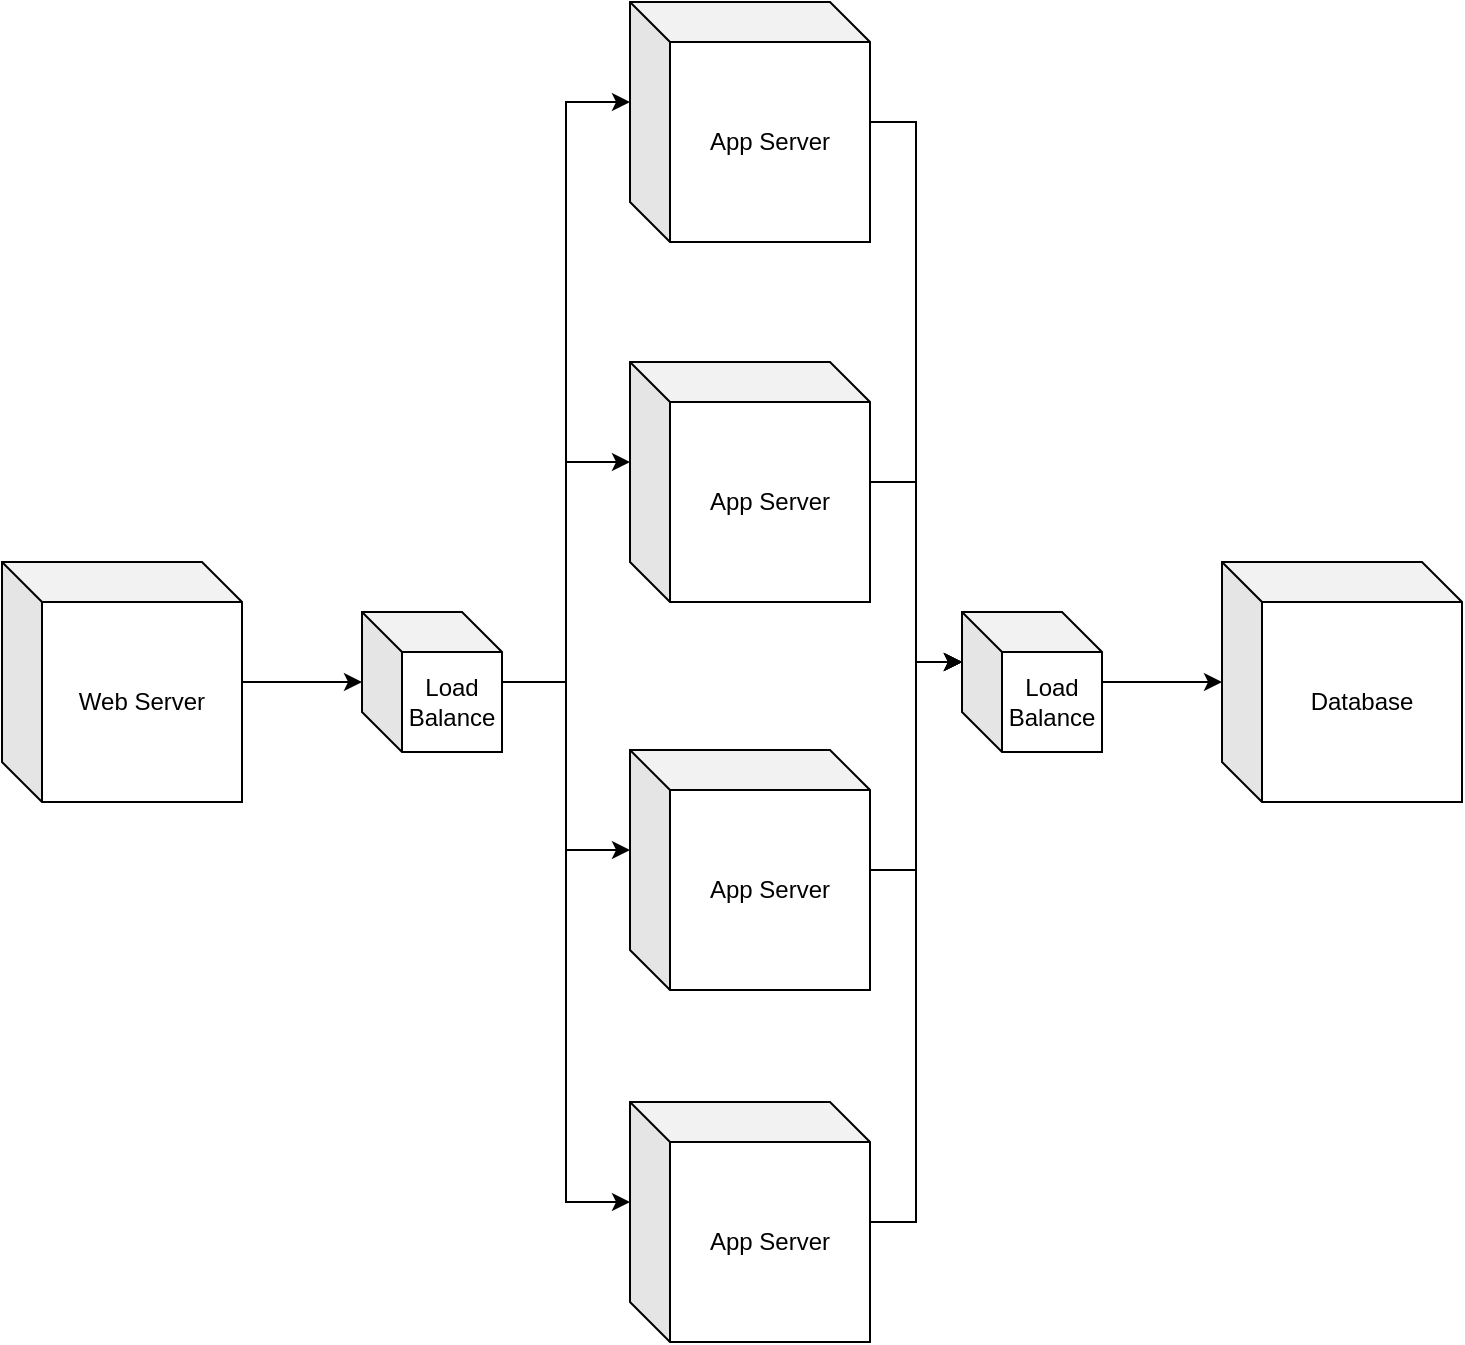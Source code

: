 <mxfile version="15.0.3" type="github">
  <diagram id="n6PqaNhDYnr1-6Xxcdv3" name="Page-1">
    <mxGraphModel dx="1678" dy="867" grid="1" gridSize="10" guides="1" tooltips="1" connect="1" arrows="1" fold="1" page="1" pageScale="1" pageWidth="827" pageHeight="1169" math="0" shadow="0">
      <root>
        <mxCell id="0" />
        <mxCell id="1" parent="0" />
        <mxCell id="KV7PwXe54blMwLH9JhB--26" style="edgeStyle=orthogonalEdgeStyle;rounded=0;orthogonalLoop=1;jettySize=auto;html=1;entryX=0;entryY=0;entryDx=0;entryDy=25;entryPerimeter=0;" edge="1" parent="1" source="KV7PwXe54blMwLH9JhB--7" target="KV7PwXe54blMwLH9JhB--22">
          <mxGeometry relative="1" as="geometry" />
        </mxCell>
        <mxCell id="KV7PwXe54blMwLH9JhB--7" value="App Server" style="shape=cube;whiteSpace=wrap;html=1;boundedLbl=1;backgroundOutline=1;darkOpacity=0.05;darkOpacity2=0.1;rotation=0;" vertex="1" parent="1">
          <mxGeometry x="354" y="90" width="120" height="120" as="geometry" />
        </mxCell>
        <mxCell id="KV7PwXe54blMwLH9JhB--25" style="edgeStyle=orthogonalEdgeStyle;rounded=0;orthogonalLoop=1;jettySize=auto;html=1;entryX=0;entryY=0;entryDx=0;entryDy=25;entryPerimeter=0;" edge="1" parent="1" source="KV7PwXe54blMwLH9JhB--8" target="KV7PwXe54blMwLH9JhB--22">
          <mxGeometry relative="1" as="geometry" />
        </mxCell>
        <mxCell id="KV7PwXe54blMwLH9JhB--8" value="App Server" style="shape=cube;whiteSpace=wrap;html=1;boundedLbl=1;backgroundOutline=1;darkOpacity=0.05;darkOpacity2=0.1;rotation=0;" vertex="1" parent="1">
          <mxGeometry x="354" y="270" width="120" height="120" as="geometry" />
        </mxCell>
        <mxCell id="KV7PwXe54blMwLH9JhB--24" style="edgeStyle=orthogonalEdgeStyle;rounded=0;orthogonalLoop=1;jettySize=auto;html=1;entryX=0;entryY=0;entryDx=0;entryDy=25;entryPerimeter=0;" edge="1" parent="1" source="KV7PwXe54blMwLH9JhB--9" target="KV7PwXe54blMwLH9JhB--22">
          <mxGeometry relative="1" as="geometry" />
        </mxCell>
        <mxCell id="KV7PwXe54blMwLH9JhB--9" value="App Server" style="shape=cube;whiteSpace=wrap;html=1;boundedLbl=1;backgroundOutline=1;darkOpacity=0.05;darkOpacity2=0.1;rotation=0;" vertex="1" parent="1">
          <mxGeometry x="354" y="464" width="120" height="120" as="geometry" />
        </mxCell>
        <mxCell id="KV7PwXe54blMwLH9JhB--23" style="edgeStyle=orthogonalEdgeStyle;rounded=0;orthogonalLoop=1;jettySize=auto;html=1;entryX=0;entryY=0;entryDx=0;entryDy=25;entryPerimeter=0;" edge="1" parent="1" source="KV7PwXe54blMwLH9JhB--10" target="KV7PwXe54blMwLH9JhB--22">
          <mxGeometry relative="1" as="geometry" />
        </mxCell>
        <mxCell id="KV7PwXe54blMwLH9JhB--10" value="App Server" style="shape=cube;whiteSpace=wrap;html=1;boundedLbl=1;backgroundOutline=1;darkOpacity=0.05;darkOpacity2=0.1;rotation=0;" vertex="1" parent="1">
          <mxGeometry x="354" y="640" width="120" height="120" as="geometry" />
        </mxCell>
        <mxCell id="KV7PwXe54blMwLH9JhB--15" style="edgeStyle=orthogonalEdgeStyle;rounded=0;orthogonalLoop=1;jettySize=auto;html=1;" edge="1" parent="1" source="KV7PwXe54blMwLH9JhB--11">
          <mxGeometry relative="1" as="geometry">
            <mxPoint x="220" y="430" as="targetPoint" />
          </mxGeometry>
        </mxCell>
        <mxCell id="KV7PwXe54blMwLH9JhB--11" value="Web Server" style="shape=cube;whiteSpace=wrap;html=1;boundedLbl=1;backgroundOutline=1;darkOpacity=0.05;darkOpacity2=0.1;rotation=0;" vertex="1" parent="1">
          <mxGeometry x="40" y="370" width="120" height="120" as="geometry" />
        </mxCell>
        <mxCell id="KV7PwXe54blMwLH9JhB--12" value="Database" style="shape=cube;whiteSpace=wrap;html=1;boundedLbl=1;backgroundOutline=1;darkOpacity=0.05;darkOpacity2=0.1;rotation=0;" vertex="1" parent="1">
          <mxGeometry x="650" y="370" width="120" height="120" as="geometry" />
        </mxCell>
        <mxCell id="KV7PwXe54blMwLH9JhB--18" style="edgeStyle=orthogonalEdgeStyle;rounded=0;orthogonalLoop=1;jettySize=auto;html=1;entryX=0;entryY=0;entryDx=0;entryDy=50;entryPerimeter=0;" edge="1" parent="1" source="KV7PwXe54blMwLH9JhB--17" target="KV7PwXe54blMwLH9JhB--7">
          <mxGeometry relative="1" as="geometry" />
        </mxCell>
        <mxCell id="KV7PwXe54blMwLH9JhB--19" style="edgeStyle=orthogonalEdgeStyle;rounded=0;orthogonalLoop=1;jettySize=auto;html=1;entryX=0;entryY=0;entryDx=0;entryDy=50;entryPerimeter=0;" edge="1" parent="1" source="KV7PwXe54blMwLH9JhB--17" target="KV7PwXe54blMwLH9JhB--8">
          <mxGeometry relative="1" as="geometry" />
        </mxCell>
        <mxCell id="KV7PwXe54blMwLH9JhB--20" style="edgeStyle=orthogonalEdgeStyle;rounded=0;orthogonalLoop=1;jettySize=auto;html=1;entryX=0;entryY=0;entryDx=0;entryDy=50;entryPerimeter=0;" edge="1" parent="1" source="KV7PwXe54blMwLH9JhB--17" target="KV7PwXe54blMwLH9JhB--9">
          <mxGeometry relative="1" as="geometry" />
        </mxCell>
        <mxCell id="KV7PwXe54blMwLH9JhB--21" style="edgeStyle=orthogonalEdgeStyle;rounded=0;orthogonalLoop=1;jettySize=auto;html=1;entryX=0;entryY=0;entryDx=0;entryDy=50;entryPerimeter=0;" edge="1" parent="1" source="KV7PwXe54blMwLH9JhB--17" target="KV7PwXe54blMwLH9JhB--10">
          <mxGeometry relative="1" as="geometry" />
        </mxCell>
        <mxCell id="KV7PwXe54blMwLH9JhB--17" value="Load&lt;br&gt;Balance" style="shape=cube;whiteSpace=wrap;html=1;boundedLbl=1;backgroundOutline=1;darkOpacity=0.05;darkOpacity2=0.1;rotation=0;" vertex="1" parent="1">
          <mxGeometry x="220" y="395" width="70" height="70" as="geometry" />
        </mxCell>
        <mxCell id="KV7PwXe54blMwLH9JhB--27" style="edgeStyle=orthogonalEdgeStyle;rounded=0;orthogonalLoop=1;jettySize=auto;html=1;" edge="1" parent="1" source="KV7PwXe54blMwLH9JhB--22" target="KV7PwXe54blMwLH9JhB--12">
          <mxGeometry relative="1" as="geometry" />
        </mxCell>
        <mxCell id="KV7PwXe54blMwLH9JhB--22" value="Load&lt;br&gt;Balance" style="shape=cube;whiteSpace=wrap;html=1;boundedLbl=1;backgroundOutline=1;darkOpacity=0.05;darkOpacity2=0.1;rotation=0;" vertex="1" parent="1">
          <mxGeometry x="520" y="395" width="70" height="70" as="geometry" />
        </mxCell>
      </root>
    </mxGraphModel>
  </diagram>
</mxfile>
